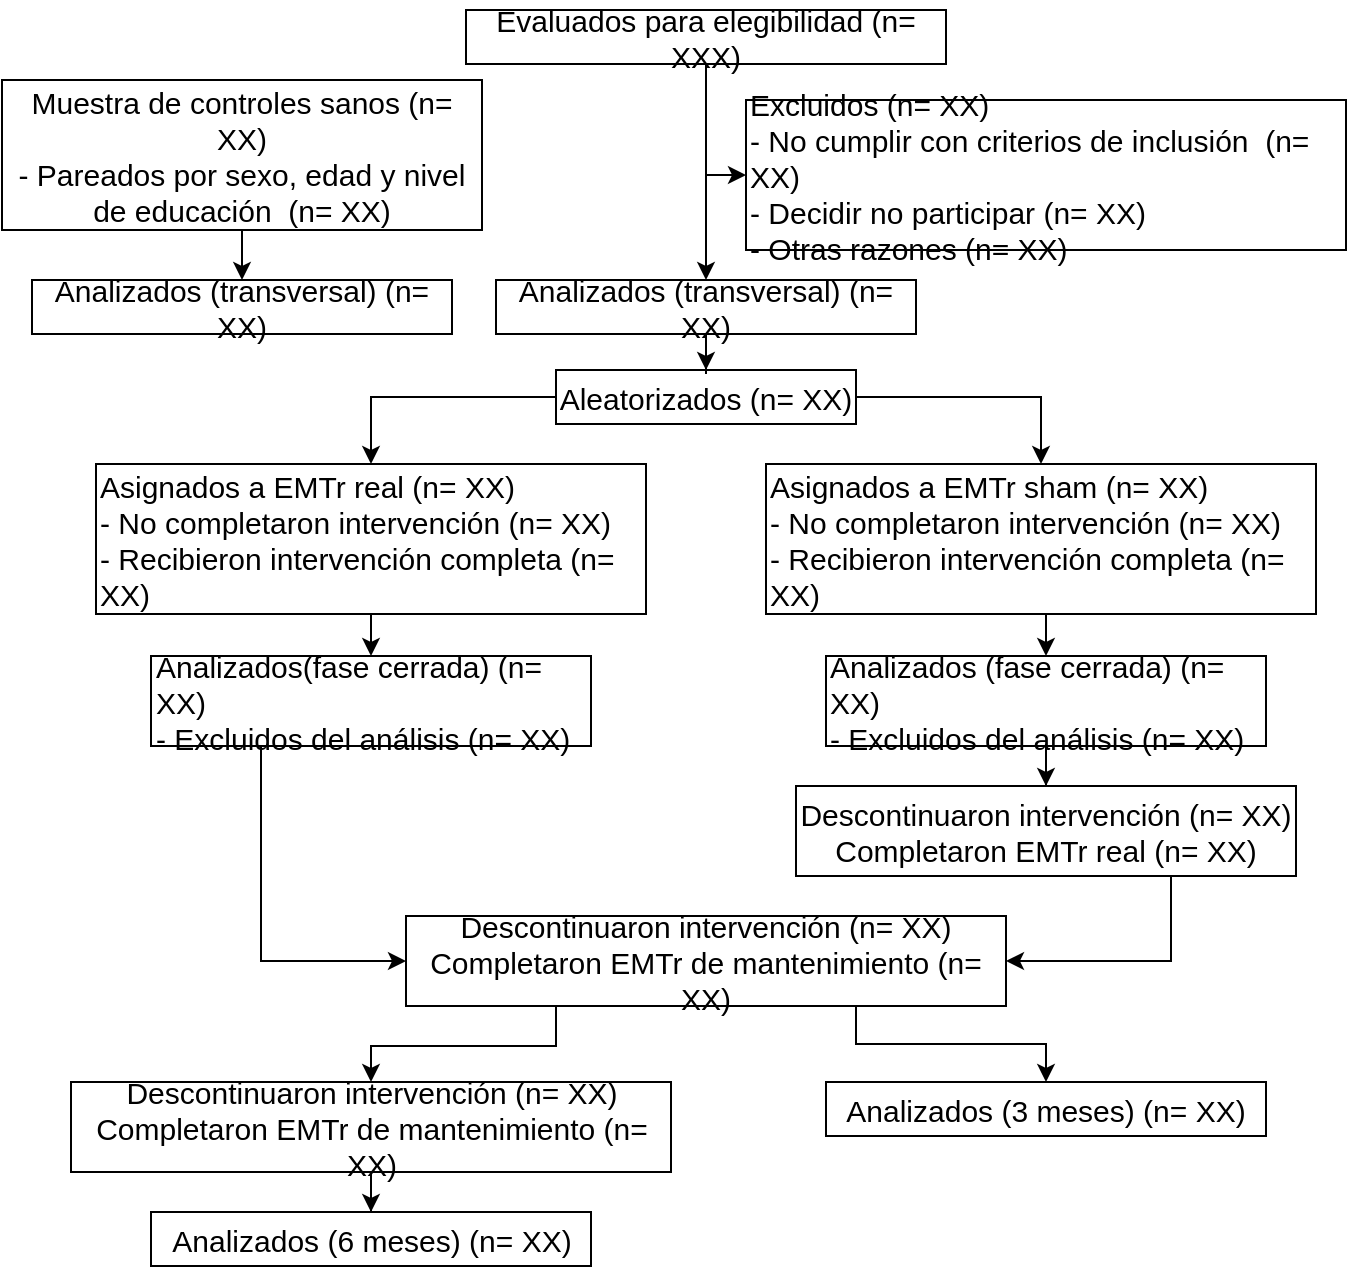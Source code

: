 <mxfile pages="1" version="11.2.1" type="github"><diagram id="WCmoovKckkK8-KkLrJQe" name="Page-1"><mxGraphModel dx="1422" dy="822" grid="1" gridSize="10" guides="1" tooltips="1" connect="1" arrows="1" fold="1" page="1" pageScale="1" pageWidth="850" pageHeight="1100" math="0" shadow="0"><root><mxCell id="0"/><mxCell id="1" parent="0"/><mxCell id="HB8jNzePgzjmBR3Wgkgj-1" value="&lt;font style=&quot;font-size: 15px&quot;&gt;Evaluados para elegibilidad (n= XXX)&lt;/font&gt;" style="rounded=0;whiteSpace=wrap;html=1;rotation=0;" parent="1" vertex="1"><mxGeometry x="335" y="35" width="240" height="27" as="geometry"/></mxCell><mxCell id="HB8jNzePgzjmBR3Wgkgj-6" value="&lt;div style=&quot;font-size: 15px&quot; align=&quot;left&quot;&gt;&lt;font style=&quot;font-size: 15px&quot;&gt;Excluidos (n= XX)&lt;br&gt;- No cumplir con criterios de inclusión&amp;nbsp; (n= XX)&lt;br&gt;- Decidir no participar (n= XX)&lt;br&gt;- Otras razones (n= XX)&lt;/font&gt;&lt;/div&gt;" style="rounded=0;whiteSpace=wrap;html=1;align=left;container=1;rotation=0;" parent="1" vertex="1" collapsed="1"><mxGeometry x="475" y="80" width="300" height="75" as="geometry"><mxRectangle x="400" y="80" width="190" height="56" as="alternateBounds"/></mxGeometry></mxCell><mxCell id="HB8jNzePgzjmBR3Wgkgj-7" value="" style="edgeStyle=orthogonalEdgeStyle;rounded=0;orthogonalLoop=1;jettySize=auto;html=1;exitX=0.5;exitY=1;exitDx=0;exitDy=0;entryX=0;entryY=0.5;entryDx=0;entryDy=0;" parent="1" source="HB8jNzePgzjmBR3Wgkgj-1" target="HB8jNzePgzjmBR3Wgkgj-6" edge="1"><mxGeometry relative="1" as="geometry"/></mxCell><mxCell id="S6jcayarjNDYiDC0DFhH-5" style="edgeStyle=orthogonalEdgeStyle;rounded=0;orthogonalLoop=1;jettySize=auto;html=1;exitX=1;exitY=0.5;exitDx=0;exitDy=0;" parent="1" source="HB8jNzePgzjmBR3Wgkgj-2" target="sRWXhoOYLkrZEvFtPLJc-2" edge="1"><mxGeometry relative="1" as="geometry"/></mxCell><mxCell id="S6jcayarjNDYiDC0DFhH-6" style="edgeStyle=orthogonalEdgeStyle;rounded=0;orthogonalLoop=1;jettySize=auto;html=1;exitX=0;exitY=0.5;exitDx=0;exitDy=0;entryX=0.5;entryY=0;entryDx=0;entryDy=0;" parent="1" source="HB8jNzePgzjmBR3Wgkgj-2" target="sRWXhoOYLkrZEvFtPLJc-1" edge="1"><mxGeometry relative="1" as="geometry"/></mxCell><mxCell id="HB8jNzePgzjmBR3Wgkgj-2" value="&lt;font style=&quot;font-size: 15px&quot;&gt;Aleatorizados (n= XX)&lt;/font&gt;" style="rounded=0;whiteSpace=wrap;html=1;rotation=0;" parent="1" vertex="1"><mxGeometry x="380" y="215" width="150" height="27" as="geometry"/></mxCell><mxCell id="HB8jNzePgzjmBR3Wgkgj-3" value="" style="edgeStyle=orthogonalEdgeStyle;rounded=0;orthogonalLoop=1;jettySize=auto;html=1;exitX=0.5;exitY=1;exitDx=0;exitDy=0;entryX=0.5;entryY=0;entryDx=0;entryDy=0;" parent="1" source="HB8jNzePgzjmBR3Wgkgj-1" target="sRWXhoOYLkrZEvFtPLJc-14" edge="1"><mxGeometry relative="1" as="geometry"><mxPoint x="445" y="150" as="targetPoint"/></mxGeometry></mxCell><mxCell id="S6jcayarjNDYiDC0DFhH-3" style="edgeStyle=orthogonalEdgeStyle;rounded=0;orthogonalLoop=1;jettySize=auto;html=1;" parent="1" source="sRWXhoOYLkrZEvFtPLJc-1" target="sRWXhoOYLkrZEvFtPLJc-21" edge="1"><mxGeometry relative="1" as="geometry"/></mxCell><mxCell id="sRWXhoOYLkrZEvFtPLJc-1" value="&lt;div style=&quot;font-size: 15px&quot; align=&quot;left&quot;&gt;&lt;font style=&quot;font-size: 15px&quot;&gt;Asignados a EMTr real (n= XX)&lt;br&gt;- No completaron intervención  (n= XX)&lt;br&gt;- Recibieron intervención completa (n= XX)&lt;br&gt;&lt;/font&gt;&lt;/div&gt;" style="rounded=0;whiteSpace=wrap;html=1;align=left;rotation=0;" parent="1" vertex="1"><mxGeometry x="150" y="262" width="275" height="75" as="geometry"/></mxCell><mxCell id="S6jcayarjNDYiDC0DFhH-4" style="edgeStyle=orthogonalEdgeStyle;rounded=0;orthogonalLoop=1;jettySize=auto;html=1;exitX=0.5;exitY=1;exitDx=0;exitDy=0;entryX=0.5;entryY=0;entryDx=0;entryDy=0;" parent="1" source="sRWXhoOYLkrZEvFtPLJc-2" target="sRWXhoOYLkrZEvFtPLJc-19" edge="1"><mxGeometry relative="1" as="geometry"/></mxCell><mxCell id="sRWXhoOYLkrZEvFtPLJc-2" value="&lt;font style=&quot;font-size: 15px&quot;&gt;Asignados a EMTr sham (n= XX)&lt;br&gt;&lt;/font&gt;&lt;div style=&quot;font-size: 15px&quot; align=&quot;left&quot;&gt;&lt;font style=&quot;font-size: 15px&quot;&gt;- No completaron intervención (n= XX)&lt;br&gt;- Recibieron intervención completa (n= XX)&lt;br&gt;&lt;/font&gt;&lt;/div&gt;" style="rounded=0;whiteSpace=wrap;html=1;align=left;rotation=0;" parent="1" vertex="1"><mxGeometry x="485" y="262" width="275" height="75" as="geometry"/></mxCell><mxCell id="sRWXhoOYLkrZEvFtPLJc-24" value="" style="edgeStyle=orthogonalEdgeStyle;rounded=0;orthogonalLoop=1;jettySize=auto;html=1;" parent="1" source="sRWXhoOYLkrZEvFtPLJc-19" target="sRWXhoOYLkrZEvFtPLJc-11" edge="1"><mxGeometry relative="1" as="geometry"/></mxCell><mxCell id="sRWXhoOYLkrZEvFtPLJc-19" value="&lt;div style=&quot;font-size: 15px&quot; align=&quot;left&quot;&gt;&lt;font style=&quot;font-size: 15px&quot;&gt;Analizados (fase cerrada) (n= XX)&lt;/font&gt;&lt;/div&gt;&lt;div style=&quot;font-size: 15px&quot; align=&quot;left&quot;&gt;&lt;font style=&quot;font-size: 15px&quot;&gt;- Excluidos del análisis (n= XX)&lt;br&gt;&lt;/font&gt;&lt;/div&gt;" style="rounded=0;whiteSpace=wrap;html=1;align=left;rotation=0;" parent="1" vertex="1"><mxGeometry x="515" y="358" width="220" height="45" as="geometry"/></mxCell><mxCell id="S6jcayarjNDYiDC0DFhH-7" style="edgeStyle=orthogonalEdgeStyle;rounded=0;orthogonalLoop=1;jettySize=auto;html=1;exitX=0.75;exitY=1;exitDx=0;exitDy=0;entryX=1;entryY=0.5;entryDx=0;entryDy=0;" parent="1" source="sRWXhoOYLkrZEvFtPLJc-11" target="sRWXhoOYLkrZEvFtPLJc-28" edge="1"><mxGeometry relative="1" as="geometry"/></mxCell><mxCell id="sRWXhoOYLkrZEvFtPLJc-11" value="&lt;div style=&quot;font-size: 15px&quot; align=&quot;center&quot;&gt;&lt;font style=&quot;font-size: 15px&quot;&gt;Descontinuaron intervención (n= XX)&lt;/font&gt;&lt;/div&gt;&lt;div style=&quot;font-size: 15px&quot; align=&quot;center&quot;&gt;&lt;font style=&quot;font-size: 15px&quot;&gt;Completaron EMTr real (n= XX)&lt;br&gt;&lt;/font&gt;&lt;/div&gt;" style="rounded=0;whiteSpace=wrap;html=1;align=center;rotation=0;" parent="1" vertex="1"><mxGeometry x="500" y="423" width="250" height="45" as="geometry"/></mxCell><mxCell id="sRWXhoOYLkrZEvFtPLJc-36" style="edgeStyle=orthogonalEdgeStyle;rounded=0;orthogonalLoop=1;jettySize=auto;html=1;" parent="1" source="sRWXhoOYLkrZEvFtPLJc-4" target="sRWXhoOYLkrZEvFtPLJc-15" edge="1"><mxGeometry relative="1" as="geometry"/></mxCell><mxCell id="sRWXhoOYLkrZEvFtPLJc-4" value="&lt;font style=&quot;font-size: 15px&quot;&gt;Muestra de controles sanos (n= XX)&lt;br&gt;&lt;/font&gt;&lt;div style=&quot;font-size: 15px&quot; align=&quot;center&quot;&gt;&lt;font style=&quot;font-size: 15px&quot;&gt;- Pareados por sexo, edad y nivel&lt;br&gt;de educación&amp;nbsp; (n= XX)&lt;br&gt;&lt;/font&gt;&lt;/div&gt;" style="rounded=0;whiteSpace=wrap;html=1;align=center;rotation=0;" parent="1" vertex="1"><mxGeometry x="103" y="70" width="240" height="75" as="geometry"/></mxCell><mxCell id="sRWXhoOYLkrZEvFtPLJc-15" value="&lt;div style=&quot;font-size: 15px&quot; align=&quot;center&quot;&gt;&lt;font style=&quot;font-size: 15px&quot;&gt;Analizados (transversal) (n= XX)&lt;br&gt;&lt;/font&gt;&lt;/div&gt;" style="rounded=0;whiteSpace=wrap;html=1;align=center;rotation=0;" parent="1" vertex="1"><mxGeometry x="118" y="170" width="210" height="27" as="geometry"/></mxCell><mxCell id="sRWXhoOYLkrZEvFtPLJc-18" style="edgeStyle=orthogonalEdgeStyle;rounded=0;orthogonalLoop=1;jettySize=auto;html=1;entryX=0.5;entryY=0;entryDx=0;entryDy=0;" parent="1" source="sRWXhoOYLkrZEvFtPLJc-14" target="HB8jNzePgzjmBR3Wgkgj-2" edge="1"><mxGeometry relative="1" as="geometry"/></mxCell><mxCell id="sRWXhoOYLkrZEvFtPLJc-14" value="&lt;font style=&quot;font-size: 15px&quot;&gt;Analizados (transversal) (n= XX)&lt;/font&gt;" style="rounded=0;whiteSpace=wrap;html=1;rotation=0;" parent="1" vertex="1"><mxGeometry x="350" y="170" width="210" height="27" as="geometry"/></mxCell><mxCell id="S6jcayarjNDYiDC0DFhH-8" style="edgeStyle=orthogonalEdgeStyle;rounded=0;orthogonalLoop=1;jettySize=auto;html=1;exitX=0.25;exitY=1;exitDx=0;exitDy=0;entryX=0;entryY=0.5;entryDx=0;entryDy=0;" parent="1" source="sRWXhoOYLkrZEvFtPLJc-21" target="sRWXhoOYLkrZEvFtPLJc-28" edge="1"><mxGeometry relative="1" as="geometry"/></mxCell><mxCell id="sRWXhoOYLkrZEvFtPLJc-21" value="&lt;div style=&quot;font-size: 15px&quot; align=&quot;left&quot;&gt;&lt;font style=&quot;font-size: 15px&quot;&gt;Analizados(fase cerrada) (n= XX)&lt;/font&gt;&lt;/div&gt;&lt;div style=&quot;font-size: 15px&quot; align=&quot;left&quot;&gt;&lt;font style=&quot;font-size: 15px&quot;&gt;- Excluidos del análisis (n= XX)&lt;br&gt;&lt;/font&gt;&lt;/div&gt;" style="rounded=0;whiteSpace=wrap;html=1;align=left;rotation=0;" parent="1" vertex="1"><mxGeometry x="177.5" y="358" width="220" height="45" as="geometry"/></mxCell><mxCell id="yWYH5dh1_XAvwiyfMogE-4" style="edgeStyle=orthogonalEdgeStyle;rounded=0;orthogonalLoop=1;jettySize=auto;html=1;exitX=0.25;exitY=1;exitDx=0;exitDy=0;entryX=0.5;entryY=0;entryDx=0;entryDy=0;" edge="1" parent="1" source="sRWXhoOYLkrZEvFtPLJc-28" target="yWYH5dh1_XAvwiyfMogE-2"><mxGeometry relative="1" as="geometry"/></mxCell><mxCell id="yWYH5dh1_XAvwiyfMogE-7" style="edgeStyle=orthogonalEdgeStyle;rounded=0;orthogonalLoop=1;jettySize=auto;html=1;exitX=0.75;exitY=1;exitDx=0;exitDy=0;entryX=0.5;entryY=0;entryDx=0;entryDy=0;" edge="1" parent="1" source="sRWXhoOYLkrZEvFtPLJc-28" target="yWYH5dh1_XAvwiyfMogE-6"><mxGeometry relative="1" as="geometry"><Array as="points"><mxPoint x="530" y="552"/><mxPoint x="625" y="552"/></Array></mxGeometry></mxCell><mxCell id="sRWXhoOYLkrZEvFtPLJc-28" value="&lt;font style=&quot;font-size: 15px&quot;&gt;Descontinuaron intervención (n= XX)&lt;/font&gt;&lt;div style=&quot;font-size: 15px&quot; align=&quot;center&quot;&gt;&lt;font style=&quot;font-size: 15px&quot;&gt;Completaron EMTr de mantenimiento (n= XX)&lt;br&gt;&lt;/font&gt;&lt;/div&gt;" style="rounded=0;whiteSpace=wrap;html=1;align=center;rotation=0;" parent="1" vertex="1"><mxGeometry x="305" y="488" width="300" height="45" as="geometry"/></mxCell><mxCell id="yWYH5dh1_XAvwiyfMogE-1" value="" style="edgeStyle=orthogonalEdgeStyle;rounded=0;orthogonalLoop=1;jettySize=auto;html=1;" edge="1" parent="1" source="yWYH5dh1_XAvwiyfMogE-2" target="yWYH5dh1_XAvwiyfMogE-3"><mxGeometry relative="1" as="geometry"/></mxCell><mxCell id="yWYH5dh1_XAvwiyfMogE-2" value="&lt;font style=&quot;font-size: 15px&quot;&gt;Descontinuaron intervención (n= XX)&lt;/font&gt;&lt;div style=&quot;font-size: 15px&quot; align=&quot;center&quot;&gt;&lt;font style=&quot;font-size: 15px&quot;&gt;Completaron EMTr de mantenimiento (n= XX)&lt;br&gt;&lt;/font&gt;&lt;/div&gt;" style="rounded=0;whiteSpace=wrap;html=1;align=center;rotation=0;" vertex="1" parent="1"><mxGeometry x="137.5" y="571" width="300" height="45" as="geometry"/></mxCell><mxCell id="yWYH5dh1_XAvwiyfMogE-3" value="&lt;div align=&quot;center&quot;&gt;&lt;font style=&quot;font-size: 15px&quot;&gt;Analizados (6 meses) (n= XX)&lt;/font&gt;&lt;/div&gt;" style="rounded=0;whiteSpace=wrap;html=1;align=center;rotation=0;" vertex="1" parent="1"><mxGeometry x="177.5" y="636" width="220" height="27" as="geometry"/></mxCell><mxCell id="yWYH5dh1_XAvwiyfMogE-6" value="&lt;div align=&quot;center&quot;&gt;&lt;font style=&quot;font-size: 15px&quot;&gt;Analizados (3 meses) (n= XX)&lt;/font&gt;&lt;/div&gt;" style="rounded=0;whiteSpace=wrap;html=1;align=center;rotation=0;" vertex="1" parent="1"><mxGeometry x="515" y="571" width="220" height="27" as="geometry"/></mxCell></root></mxGraphModel></diagram></mxfile>